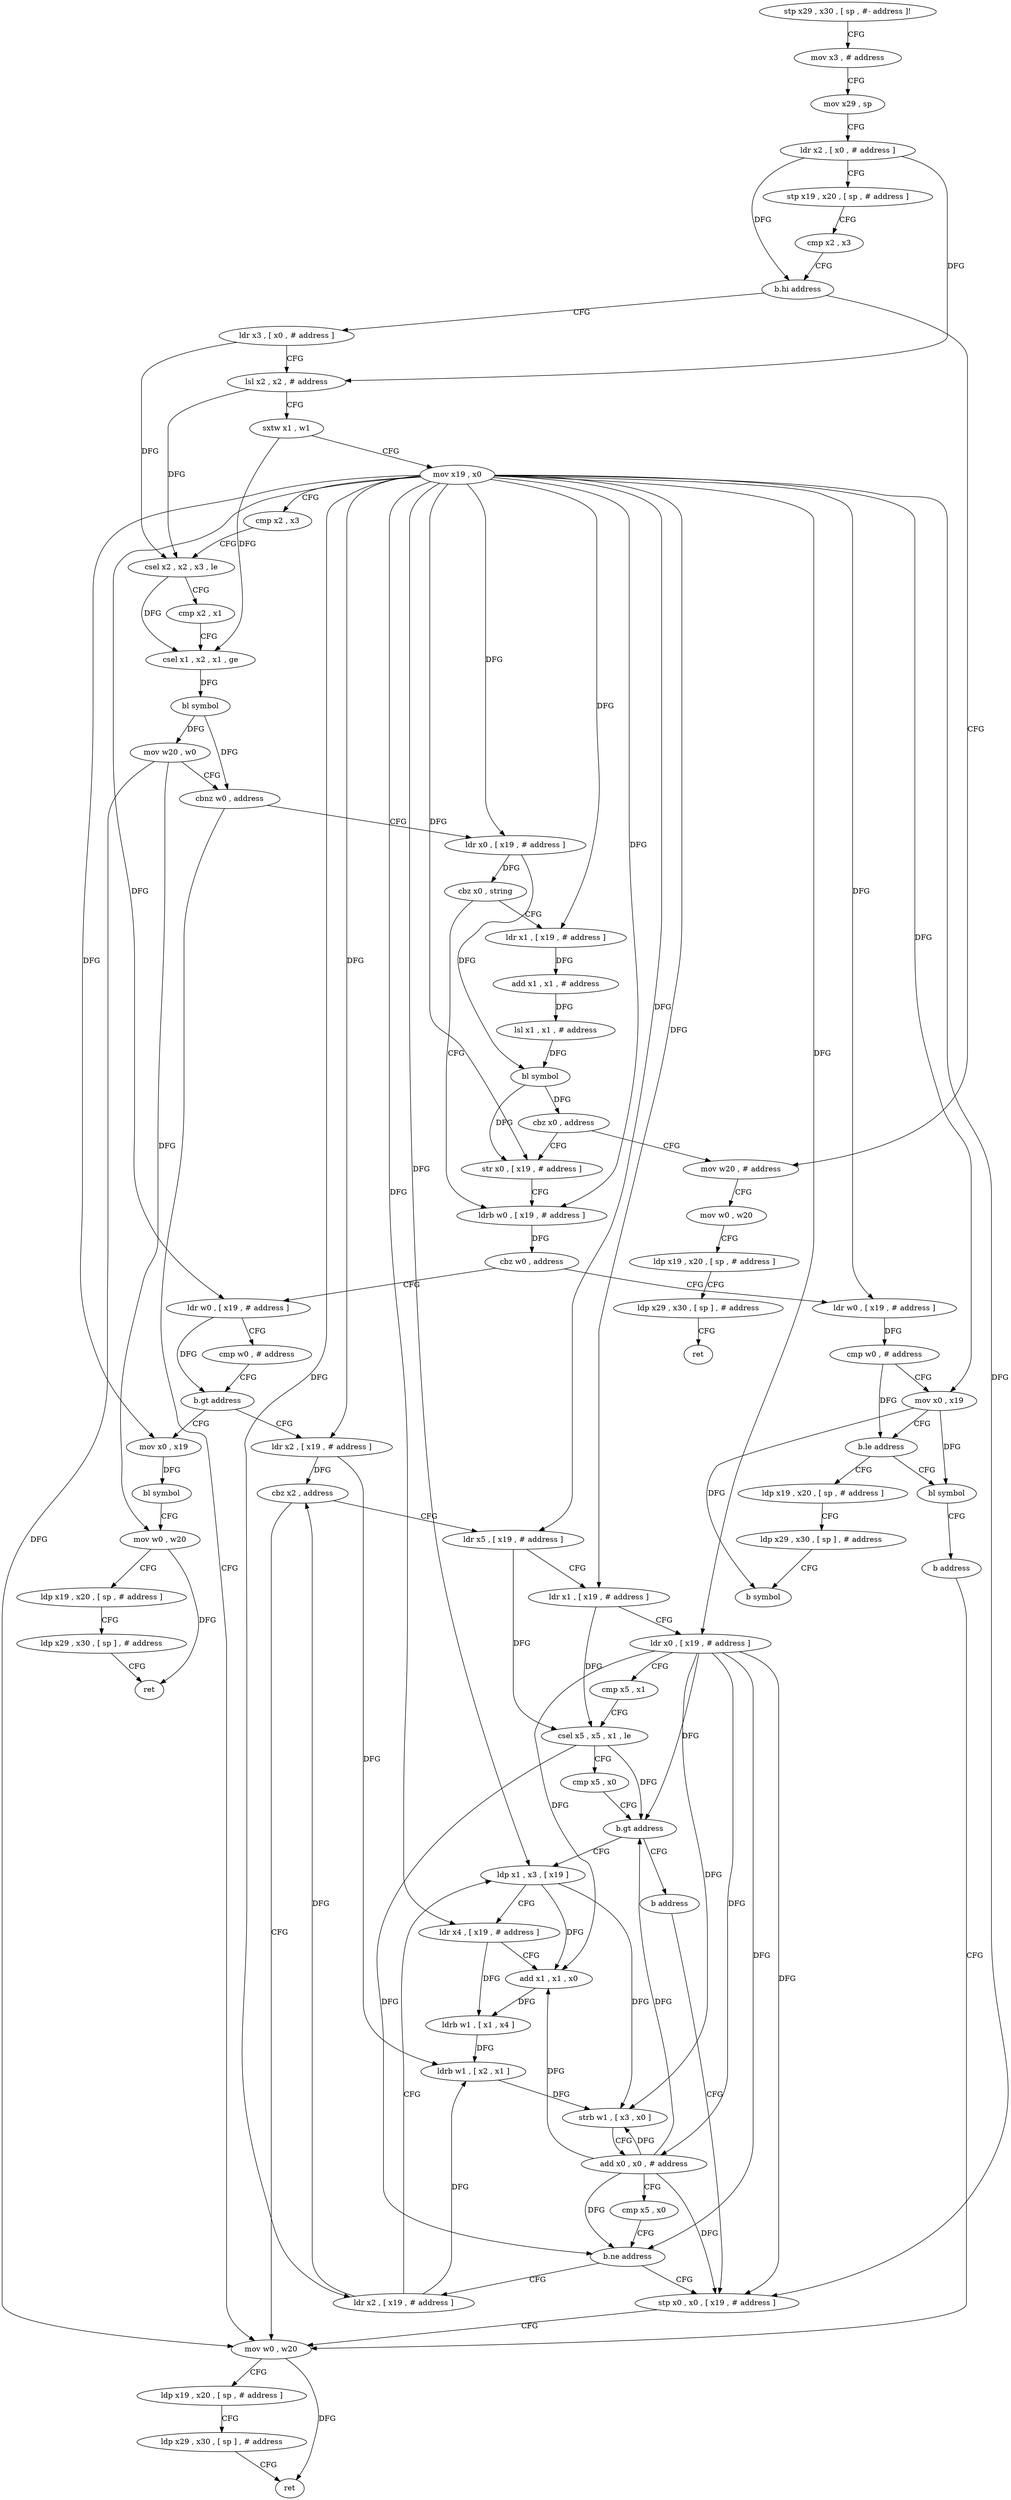 digraph "func" {
"4322232" [label = "stp x29 , x30 , [ sp , #- address ]!" ]
"4322236" [label = "mov x3 , # address" ]
"4322240" [label = "mov x29 , sp" ]
"4322244" [label = "ldr x2 , [ x0 , # address ]" ]
"4322248" [label = "stp x19 , x20 , [ sp , # address ]" ]
"4322252" [label = "cmp x2 , x3" ]
"4322256" [label = "b.hi address" ]
"4322496" [label = "mov w20 , # address" ]
"4322260" [label = "ldr x3 , [ x0 , # address ]" ]
"4322500" [label = "mov w0 , w20" ]
"4322504" [label = "ldp x19 , x20 , [ sp , # address ]" ]
"4322508" [label = "ldp x29 , x30 , [ sp ] , # address" ]
"4322512" [label = "ret" ]
"4322264" [label = "lsl x2 , x2 , # address" ]
"4322268" [label = "sxtw x1 , w1" ]
"4322272" [label = "mov x19 , x0" ]
"4322276" [label = "cmp x2 , x3" ]
"4322280" [label = "csel x2 , x2 , x3 , le" ]
"4322284" [label = "cmp x2 , x1" ]
"4322288" [label = "csel x1 , x2 , x1 , ge" ]
"4322292" [label = "bl symbol" ]
"4322296" [label = "mov w20 , w0" ]
"4322300" [label = "cbnz w0 , address" ]
"4322476" [label = "mov w0 , w20" ]
"4322304" [label = "ldr x0 , [ x19 , # address ]" ]
"4322480" [label = "ldp x19 , x20 , [ sp , # address ]" ]
"4322484" [label = "ldp x29 , x30 , [ sp ] , # address" ]
"4322488" [label = "ret" ]
"4322308" [label = "cbz x0 , string" ]
"4322336" [label = "ldrb w0 , [ x19 , # address ]" ]
"4322312" [label = "ldr x1 , [ x19 , # address ]" ]
"4322340" [label = "cbz w0 , address" ]
"4322376" [label = "ldr w0 , [ x19 , # address ]" ]
"4322344" [label = "ldr w0 , [ x19 , # address ]" ]
"4322316" [label = "add x1 , x1 , # address" ]
"4322320" [label = "lsl x1 , x1 , # address" ]
"4322324" [label = "bl symbol" ]
"4322328" [label = "cbz x0 , address" ]
"4322332" [label = "str x0 , [ x19 , # address ]" ]
"4322380" [label = "cmp w0 , # address" ]
"4322384" [label = "b.gt address" ]
"4322520" [label = "mov x0 , x19" ]
"4322388" [label = "ldr x2 , [ x19 , # address ]" ]
"4322348" [label = "cmp w0 , # address" ]
"4322352" [label = "mov x0 , x19" ]
"4322356" [label = "b.le address" ]
"4322544" [label = "bl symbol" ]
"4322360" [label = "ldp x19 , x20 , [ sp , # address ]" ]
"4322524" [label = "bl symbol" ]
"4322528" [label = "mov w0 , w20" ]
"4322532" [label = "ldp x19 , x20 , [ sp , # address ]" ]
"4322536" [label = "ldp x29 , x30 , [ sp ] , # address" ]
"4322540" [label = "ret" ]
"4322392" [label = "cbz x2 , address" ]
"4322396" [label = "ldr x5 , [ x19 , # address ]" ]
"4322548" [label = "b address" ]
"4322364" [label = "ldp x29 , x30 , [ sp ] , # address" ]
"4322368" [label = "b symbol" ]
"4322400" [label = "ldr x1 , [ x19 , # address ]" ]
"4322404" [label = "ldr x0 , [ x19 , # address ]" ]
"4322408" [label = "cmp x5 , x1" ]
"4322412" [label = "csel x5 , x5 , x1 , le" ]
"4322416" [label = "cmp x5 , x0" ]
"4322420" [label = "b.gt address" ]
"4322436" [label = "ldp x1 , x3 , [ x19 ]" ]
"4322424" [label = "b address" ]
"4322440" [label = "ldr x4 , [ x19 , # address ]" ]
"4322444" [label = "add x1 , x1 , x0" ]
"4322448" [label = "ldrb w1 , [ x1 , x4 ]" ]
"4322452" [label = "ldrb w1 , [ x2 , x1 ]" ]
"4322456" [label = "strb w1 , [ x3 , x0 ]" ]
"4322460" [label = "add x0 , x0 , # address" ]
"4322464" [label = "cmp x5 , x0" ]
"4322468" [label = "b.ne address" ]
"4322432" [label = "ldr x2 , [ x19 , # address ]" ]
"4322472" [label = "stp x0 , x0 , [ x19 , # address ]" ]
"4322232" -> "4322236" [ label = "CFG" ]
"4322236" -> "4322240" [ label = "CFG" ]
"4322240" -> "4322244" [ label = "CFG" ]
"4322244" -> "4322248" [ label = "CFG" ]
"4322244" -> "4322256" [ label = "DFG" ]
"4322244" -> "4322264" [ label = "DFG" ]
"4322248" -> "4322252" [ label = "CFG" ]
"4322252" -> "4322256" [ label = "CFG" ]
"4322256" -> "4322496" [ label = "CFG" ]
"4322256" -> "4322260" [ label = "CFG" ]
"4322496" -> "4322500" [ label = "CFG" ]
"4322260" -> "4322264" [ label = "CFG" ]
"4322260" -> "4322280" [ label = "DFG" ]
"4322500" -> "4322504" [ label = "CFG" ]
"4322504" -> "4322508" [ label = "CFG" ]
"4322508" -> "4322512" [ label = "CFG" ]
"4322264" -> "4322268" [ label = "CFG" ]
"4322264" -> "4322280" [ label = "DFG" ]
"4322268" -> "4322272" [ label = "CFG" ]
"4322268" -> "4322288" [ label = "DFG" ]
"4322272" -> "4322276" [ label = "CFG" ]
"4322272" -> "4322304" [ label = "DFG" ]
"4322272" -> "4322336" [ label = "DFG" ]
"4322272" -> "4322312" [ label = "DFG" ]
"4322272" -> "4322376" [ label = "DFG" ]
"4322272" -> "4322344" [ label = "DFG" ]
"4322272" -> "4322352" [ label = "DFG" ]
"4322272" -> "4322332" [ label = "DFG" ]
"4322272" -> "4322520" [ label = "DFG" ]
"4322272" -> "4322388" [ label = "DFG" ]
"4322272" -> "4322396" [ label = "DFG" ]
"4322272" -> "4322400" [ label = "DFG" ]
"4322272" -> "4322404" [ label = "DFG" ]
"4322272" -> "4322436" [ label = "DFG" ]
"4322272" -> "4322440" [ label = "DFG" ]
"4322272" -> "4322432" [ label = "DFG" ]
"4322272" -> "4322472" [ label = "DFG" ]
"4322276" -> "4322280" [ label = "CFG" ]
"4322280" -> "4322284" [ label = "CFG" ]
"4322280" -> "4322288" [ label = "DFG" ]
"4322284" -> "4322288" [ label = "CFG" ]
"4322288" -> "4322292" [ label = "DFG" ]
"4322292" -> "4322296" [ label = "DFG" ]
"4322292" -> "4322300" [ label = "DFG" ]
"4322296" -> "4322300" [ label = "CFG" ]
"4322296" -> "4322476" [ label = "DFG" ]
"4322296" -> "4322528" [ label = "DFG" ]
"4322300" -> "4322476" [ label = "CFG" ]
"4322300" -> "4322304" [ label = "CFG" ]
"4322476" -> "4322480" [ label = "CFG" ]
"4322476" -> "4322488" [ label = "DFG" ]
"4322304" -> "4322308" [ label = "DFG" ]
"4322304" -> "4322324" [ label = "DFG" ]
"4322480" -> "4322484" [ label = "CFG" ]
"4322484" -> "4322488" [ label = "CFG" ]
"4322308" -> "4322336" [ label = "CFG" ]
"4322308" -> "4322312" [ label = "CFG" ]
"4322336" -> "4322340" [ label = "DFG" ]
"4322312" -> "4322316" [ label = "DFG" ]
"4322340" -> "4322376" [ label = "CFG" ]
"4322340" -> "4322344" [ label = "CFG" ]
"4322376" -> "4322380" [ label = "CFG" ]
"4322376" -> "4322384" [ label = "DFG" ]
"4322344" -> "4322348" [ label = "DFG" ]
"4322316" -> "4322320" [ label = "DFG" ]
"4322320" -> "4322324" [ label = "DFG" ]
"4322324" -> "4322328" [ label = "DFG" ]
"4322324" -> "4322332" [ label = "DFG" ]
"4322328" -> "4322496" [ label = "CFG" ]
"4322328" -> "4322332" [ label = "CFG" ]
"4322332" -> "4322336" [ label = "CFG" ]
"4322380" -> "4322384" [ label = "CFG" ]
"4322384" -> "4322520" [ label = "CFG" ]
"4322384" -> "4322388" [ label = "CFG" ]
"4322520" -> "4322524" [ label = "DFG" ]
"4322388" -> "4322392" [ label = "DFG" ]
"4322388" -> "4322452" [ label = "DFG" ]
"4322348" -> "4322352" [ label = "CFG" ]
"4322348" -> "4322356" [ label = "DFG" ]
"4322352" -> "4322356" [ label = "CFG" ]
"4322352" -> "4322544" [ label = "DFG" ]
"4322352" -> "4322368" [ label = "DFG" ]
"4322356" -> "4322544" [ label = "CFG" ]
"4322356" -> "4322360" [ label = "CFG" ]
"4322544" -> "4322548" [ label = "CFG" ]
"4322360" -> "4322364" [ label = "CFG" ]
"4322524" -> "4322528" [ label = "CFG" ]
"4322528" -> "4322532" [ label = "CFG" ]
"4322528" -> "4322540" [ label = "DFG" ]
"4322532" -> "4322536" [ label = "CFG" ]
"4322536" -> "4322540" [ label = "CFG" ]
"4322392" -> "4322476" [ label = "CFG" ]
"4322392" -> "4322396" [ label = "CFG" ]
"4322396" -> "4322400" [ label = "CFG" ]
"4322396" -> "4322412" [ label = "DFG" ]
"4322548" -> "4322476" [ label = "CFG" ]
"4322364" -> "4322368" [ label = "CFG" ]
"4322400" -> "4322404" [ label = "CFG" ]
"4322400" -> "4322412" [ label = "DFG" ]
"4322404" -> "4322408" [ label = "CFG" ]
"4322404" -> "4322420" [ label = "DFG" ]
"4322404" -> "4322444" [ label = "DFG" ]
"4322404" -> "4322456" [ label = "DFG" ]
"4322404" -> "4322460" [ label = "DFG" ]
"4322404" -> "4322468" [ label = "DFG" ]
"4322404" -> "4322472" [ label = "DFG" ]
"4322408" -> "4322412" [ label = "CFG" ]
"4322412" -> "4322416" [ label = "CFG" ]
"4322412" -> "4322420" [ label = "DFG" ]
"4322412" -> "4322468" [ label = "DFG" ]
"4322416" -> "4322420" [ label = "CFG" ]
"4322420" -> "4322436" [ label = "CFG" ]
"4322420" -> "4322424" [ label = "CFG" ]
"4322436" -> "4322440" [ label = "CFG" ]
"4322436" -> "4322444" [ label = "DFG" ]
"4322436" -> "4322456" [ label = "DFG" ]
"4322424" -> "4322472" [ label = "CFG" ]
"4322440" -> "4322444" [ label = "CFG" ]
"4322440" -> "4322448" [ label = "DFG" ]
"4322444" -> "4322448" [ label = "DFG" ]
"4322448" -> "4322452" [ label = "DFG" ]
"4322452" -> "4322456" [ label = "DFG" ]
"4322456" -> "4322460" [ label = "CFG" ]
"4322460" -> "4322464" [ label = "CFG" ]
"4322460" -> "4322420" [ label = "DFG" ]
"4322460" -> "4322444" [ label = "DFG" ]
"4322460" -> "4322456" [ label = "DFG" ]
"4322460" -> "4322468" [ label = "DFG" ]
"4322460" -> "4322472" [ label = "DFG" ]
"4322464" -> "4322468" [ label = "CFG" ]
"4322468" -> "4322432" [ label = "CFG" ]
"4322468" -> "4322472" [ label = "CFG" ]
"4322432" -> "4322436" [ label = "CFG" ]
"4322432" -> "4322392" [ label = "DFG" ]
"4322432" -> "4322452" [ label = "DFG" ]
"4322472" -> "4322476" [ label = "CFG" ]
}
